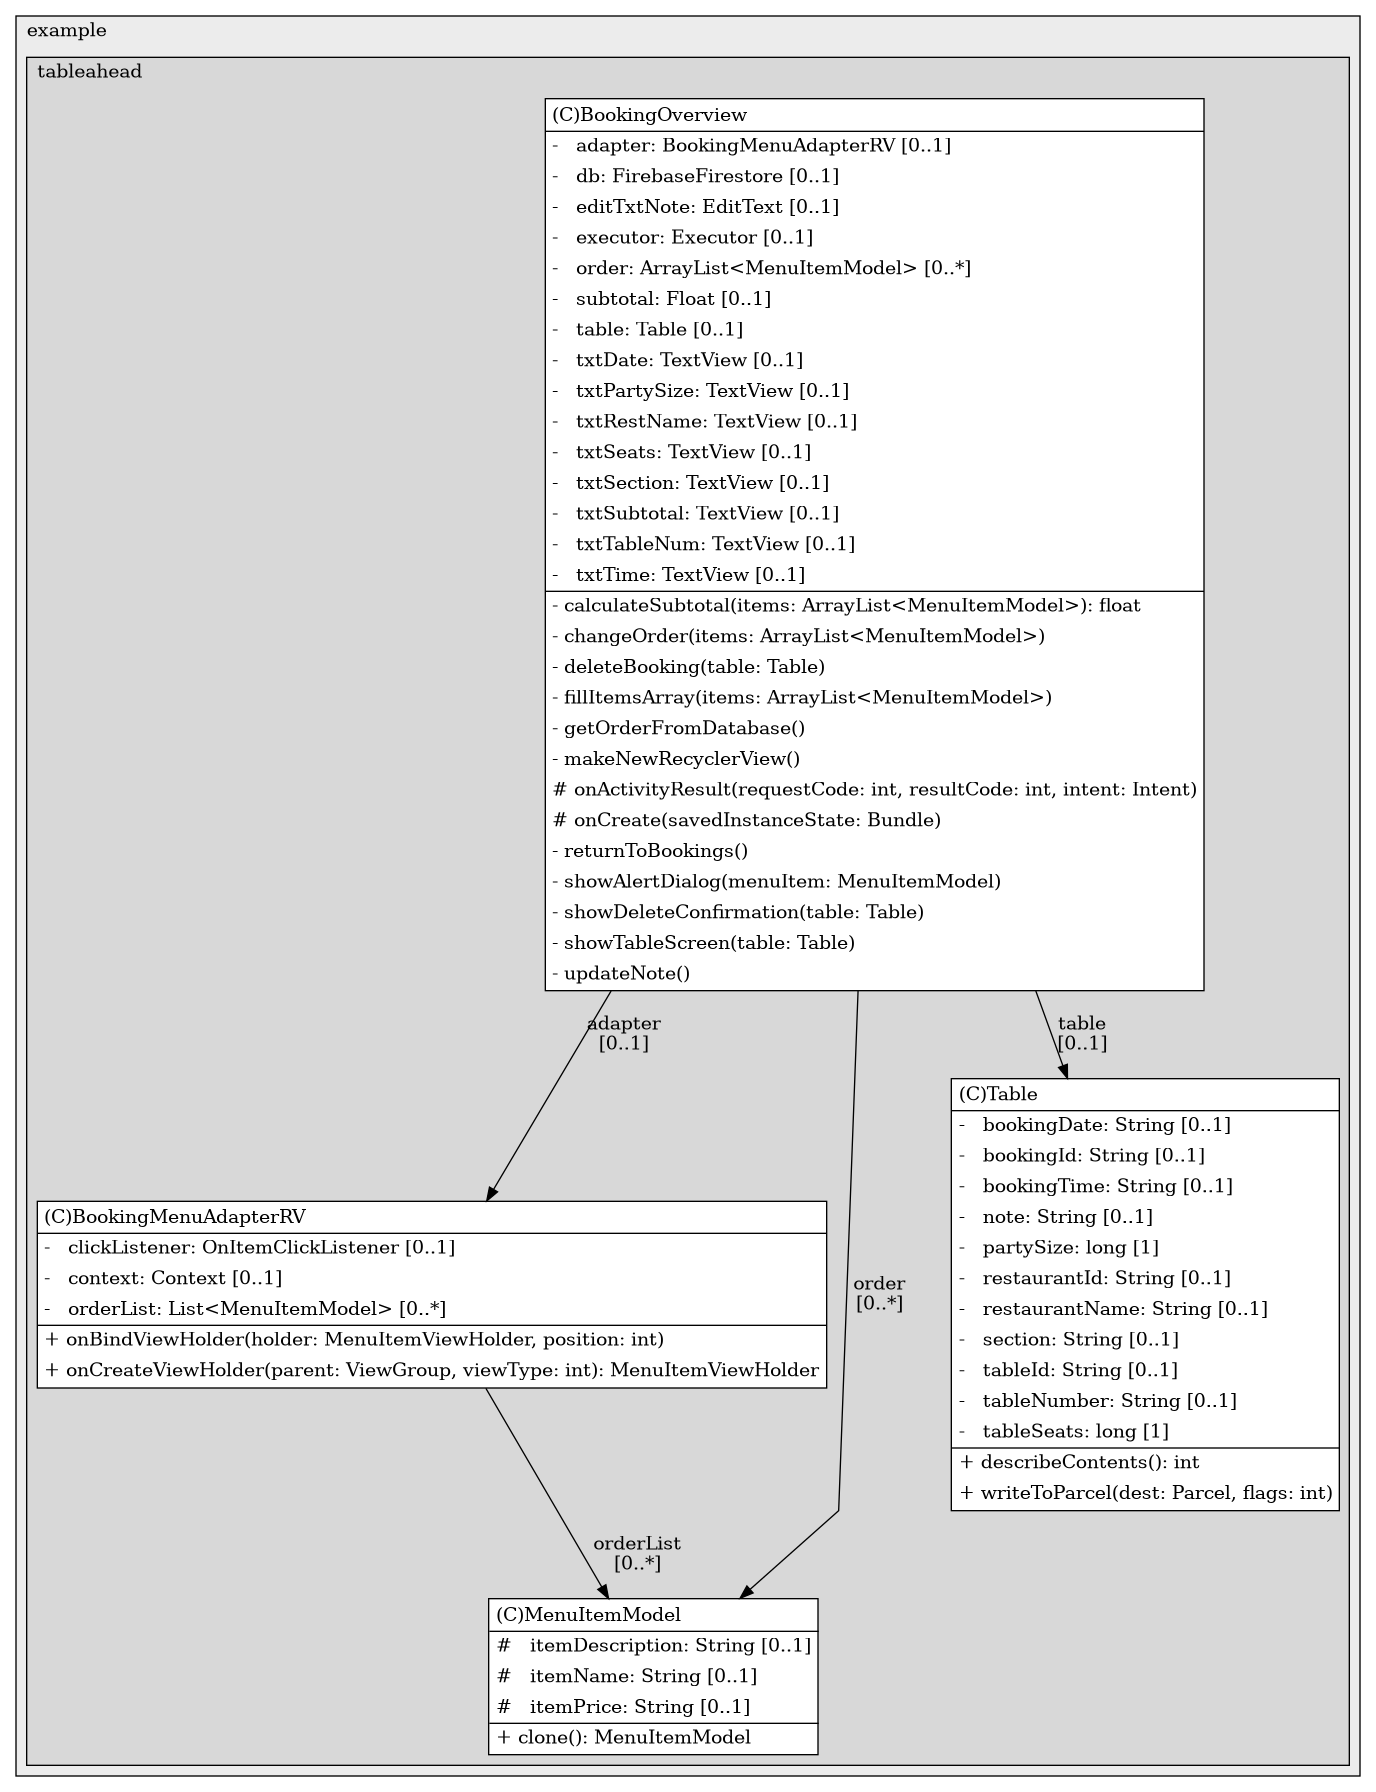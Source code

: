 @startuml

/' diagram meta data start
config=StructureConfiguration;
{
  "projectClassification": {
    "searchMode": "OpenProject", // OpenProject, AllProjects
    "includedProjects": "",
    "pathEndKeywords": "*.impl",
    "isClientPath": "",
    "isClientName": "",
    "isTestPath": "",
    "isTestName": "",
    "isMappingPath": "",
    "isMappingName": "",
    "isDataAccessPath": "",
    "isDataAccessName": "",
    "isDataStructurePath": "",
    "isDataStructureName": "",
    "isInterfaceStructuresPath": "",
    "isInterfaceStructuresName": "",
    "isEntryPointPath": "",
    "isEntryPointName": "",
    "treatFinalFieldsAsMandatory": false
  },
  "graphRestriction": {
    "classPackageExcludeFilter": "",
    "classPackageIncludeFilter": "",
    "classNameExcludeFilter": "",
    "classNameIncludeFilter": "",
    "methodNameExcludeFilter": "",
    "methodNameIncludeFilter": "",
    "removeByInheritance": "", // inheritance/annotation based filtering is done in a second step
    "removeByAnnotation": "",
    "removeByClassPackage": "", // cleanup the graph after inheritance/annotation based filtering is done
    "removeByClassName": "",
    "cutMappings": false,
    "cutEnum": true,
    "cutTests": true,
    "cutClient": true,
    "cutDataAccess": false,
    "cutInterfaceStructures": false,
    "cutDataStructures": false,
    "cutGetterAndSetter": true,
    "cutConstructors": true
  },
  "graphTraversal": {
    "forwardDepth": 6,
    "backwardDepth": 6,
    "classPackageExcludeFilter": "",
    "classPackageIncludeFilter": "",
    "classNameExcludeFilter": "",
    "classNameIncludeFilter": "",
    "methodNameExcludeFilter": "",
    "methodNameIncludeFilter": "",
    "hideMappings": false,
    "hideDataStructures": false,
    "hidePrivateMethods": true,
    "hideInterfaceCalls": true, // indirection: implementation -> interface (is hidden) -> implementation
    "onlyShowApplicationEntryPoints": false, // root node is included
    "useMethodCallsForStructureDiagram": "ForwardOnly" // ForwardOnly, BothDirections, No
  },
  "details": {
    "aggregation": "GroupByClass", // ByClass, GroupByClass, None
    "showClassGenericTypes": true,
    "showMethods": true,
    "showMethodParameterNames": true,
    "showMethodParameterTypes": true,
    "showMethodReturnType": true,
    "showPackageLevels": 2,
    "showDetailedClassStructure": true
  },
  "rootClass": "com.example.tableahead.bookings.BookingOverview",
  "extensionCallbackMethod": "" // qualified.class.name#methodName - signature: public static String method(String)
}
diagram meta data end '/



digraph g {
    rankdir="TB"
    splines=polyline
    

'nodes 
subgraph cluster_1322970774 { 
   	label=example
	labeljust=l
	fillcolor="#ececec"
	style=filled
   
   subgraph cluster_121138761 { 
   	label=tableahead
	labeljust=l
	fillcolor="#d8d8d8"
	style=filled
   
   BookingMenuAdapterRV1980441948[
	label=<<TABLE BORDER="1" CELLBORDER="0" CELLPADDING="4" CELLSPACING="0">
<TR><TD ALIGN="LEFT" >(C)BookingMenuAdapterRV</TD></TR>
<HR/>
<TR><TD ALIGN="LEFT" >-   clickListener: OnItemClickListener [0..1]</TD></TR>
<TR><TD ALIGN="LEFT" >-   context: Context [0..1]</TD></TR>
<TR><TD ALIGN="LEFT" >-   orderList: List&lt;MenuItemModel&gt; [0..*]</TD></TR>
<HR/>
<TR><TD ALIGN="LEFT" >+ onBindViewHolder(holder: MenuItemViewHolder, position: int)</TD></TR>
<TR><TD ALIGN="LEFT" >+ onCreateViewHolder(parent: ViewGroup, viewType: int): MenuItemViewHolder</TD></TR>
</TABLE>>
	style=filled
	margin=0
	shape=plaintext
	fillcolor="#FFFFFF"
];

BookingOverview1980441948[
	label=<<TABLE BORDER="1" CELLBORDER="0" CELLPADDING="4" CELLSPACING="0">
<TR><TD ALIGN="LEFT" >(C)BookingOverview</TD></TR>
<HR/>
<TR><TD ALIGN="LEFT" >-   adapter: BookingMenuAdapterRV [0..1]</TD></TR>
<TR><TD ALIGN="LEFT" >-   db: FirebaseFirestore [0..1]</TD></TR>
<TR><TD ALIGN="LEFT" >-   editTxtNote: EditText [0..1]</TD></TR>
<TR><TD ALIGN="LEFT" >-   executor: Executor [0..1]</TD></TR>
<TR><TD ALIGN="LEFT" >-   order: ArrayList&lt;MenuItemModel&gt; [0..*]</TD></TR>
<TR><TD ALIGN="LEFT" >-   subtotal: Float [0..1]</TD></TR>
<TR><TD ALIGN="LEFT" >-   table: Table [0..1]</TD></TR>
<TR><TD ALIGN="LEFT" >-   txtDate: TextView [0..1]</TD></TR>
<TR><TD ALIGN="LEFT" >-   txtPartySize: TextView [0..1]</TD></TR>
<TR><TD ALIGN="LEFT" >-   txtRestName: TextView [0..1]</TD></TR>
<TR><TD ALIGN="LEFT" >-   txtSeats: TextView [0..1]</TD></TR>
<TR><TD ALIGN="LEFT" >-   txtSection: TextView [0..1]</TD></TR>
<TR><TD ALIGN="LEFT" >-   txtSubtotal: TextView [0..1]</TD></TR>
<TR><TD ALIGN="LEFT" >-   txtTableNum: TextView [0..1]</TD></TR>
<TR><TD ALIGN="LEFT" >-   txtTime: TextView [0..1]</TD></TR>
<HR/>
<TR><TD ALIGN="LEFT" >- calculateSubtotal(items: ArrayList&lt;MenuItemModel&gt;): float</TD></TR>
<TR><TD ALIGN="LEFT" >- changeOrder(items: ArrayList&lt;MenuItemModel&gt;)</TD></TR>
<TR><TD ALIGN="LEFT" >- deleteBooking(table: Table)</TD></TR>
<TR><TD ALIGN="LEFT" >- fillItemsArray(items: ArrayList&lt;MenuItemModel&gt;)</TD></TR>
<TR><TD ALIGN="LEFT" >- getOrderFromDatabase()</TD></TR>
<TR><TD ALIGN="LEFT" >- makeNewRecyclerView()</TD></TR>
<TR><TD ALIGN="LEFT" ># onActivityResult(requestCode: int, resultCode: int, intent: Intent)</TD></TR>
<TR><TD ALIGN="LEFT" ># onCreate(savedInstanceState: Bundle)</TD></TR>
<TR><TD ALIGN="LEFT" >- returnToBookings()</TD></TR>
<TR><TD ALIGN="LEFT" >- showAlertDialog(menuItem: MenuItemModel)</TD></TR>
<TR><TD ALIGN="LEFT" >- showDeleteConfirmation(table: Table)</TD></TR>
<TR><TD ALIGN="LEFT" >- showTableScreen(table: Table)</TD></TR>
<TR><TD ALIGN="LEFT" >- updateNote()</TD></TR>
</TABLE>>
	style=filled
	margin=0
	shape=plaintext
	fillcolor="#FFFFFF"
];

MenuItemModel410850388[
	label=<<TABLE BORDER="1" CELLBORDER="0" CELLPADDING="4" CELLSPACING="0">
<TR><TD ALIGN="LEFT" >(C)MenuItemModel</TD></TR>
<HR/>
<TR><TD ALIGN="LEFT" >#   itemDescription: String [0..1]</TD></TR>
<TR><TD ALIGN="LEFT" >#   itemName: String [0..1]</TD></TR>
<TR><TD ALIGN="LEFT" >#   itemPrice: String [0..1]</TD></TR>
<HR/>
<TR><TD ALIGN="LEFT" >+ clone(): MenuItemModel</TD></TR>
</TABLE>>
	style=filled
	margin=0
	shape=plaintext
	fillcolor="#FFFFFF"
];

Table156698436[
	label=<<TABLE BORDER="1" CELLBORDER="0" CELLPADDING="4" CELLSPACING="0">
<TR><TD ALIGN="LEFT" >(C)Table</TD></TR>
<HR/>
<TR><TD ALIGN="LEFT" >-   bookingDate: String [0..1]</TD></TR>
<TR><TD ALIGN="LEFT" >-   bookingId: String [0..1]</TD></TR>
<TR><TD ALIGN="LEFT" >-   bookingTime: String [0..1]</TD></TR>
<TR><TD ALIGN="LEFT" >-   note: String [0..1]</TD></TR>
<TR><TD ALIGN="LEFT" >-   partySize: long [1]</TD></TR>
<TR><TD ALIGN="LEFT" >-   restaurantId: String [0..1]</TD></TR>
<TR><TD ALIGN="LEFT" >-   restaurantName: String [0..1]</TD></TR>
<TR><TD ALIGN="LEFT" >-   section: String [0..1]</TD></TR>
<TR><TD ALIGN="LEFT" >-   tableId: String [0..1]</TD></TR>
<TR><TD ALIGN="LEFT" >-   tableNumber: String [0..1]</TD></TR>
<TR><TD ALIGN="LEFT" >-   tableSeats: long [1]</TD></TR>
<HR/>
<TR><TD ALIGN="LEFT" >+ describeContents(): int</TD></TR>
<TR><TD ALIGN="LEFT" >+ writeToParcel(dest: Parcel, flags: int)</TD></TR>
</TABLE>>
	style=filled
	margin=0
	shape=plaintext
	fillcolor="#FFFFFF"
];
} 
} 

'edges    
BookingMenuAdapterRV1980441948 -> MenuItemModel410850388[label="orderList
[0..*]"];
BookingOverview1980441948 -> BookingMenuAdapterRV1980441948[label="adapter
[0..1]"];
BookingOverview1980441948 -> MenuItemModel410850388[label="order
[0..*]"];
BookingOverview1980441948 -> Table156698436[label="table
[0..1]"];
    
}
@enduml